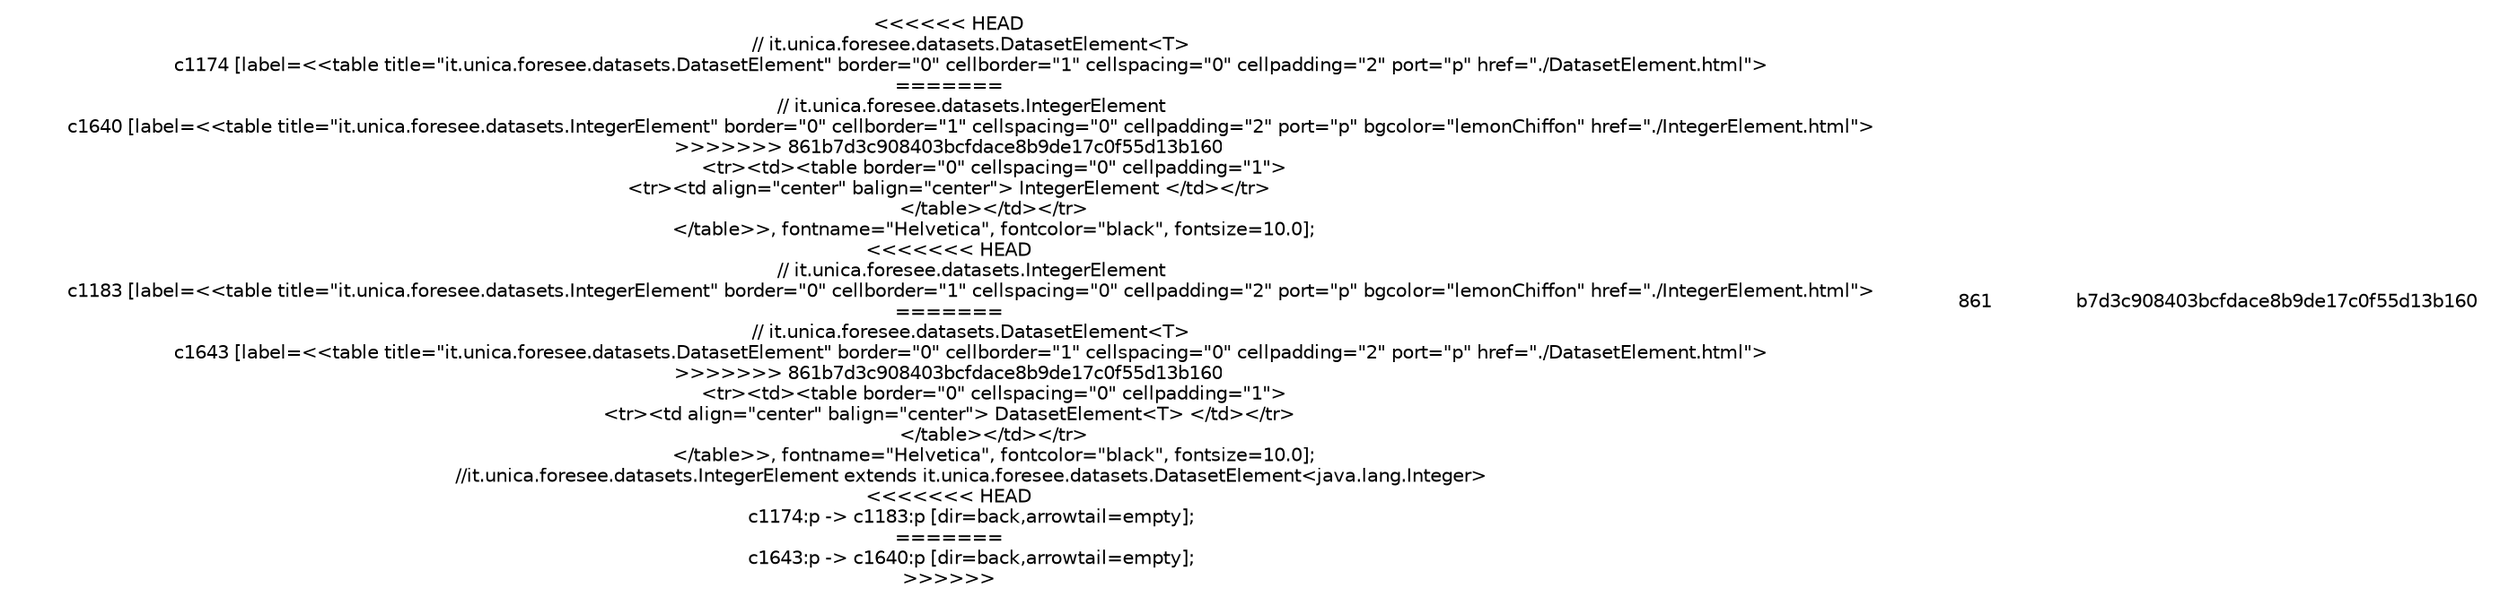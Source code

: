 #!/usr/local/bin/dot
#
# Class diagram 
# Generated by UMLGraph version 5.2 (http://www.umlgraph.org/)
#

digraph G {
	edge [fontname="Helvetica",fontsize=10,labelfontname="Helvetica",labelfontsize=10];
	node [fontname="Helvetica",fontsize=10,shape=plaintext];
	nodesep=0.25;
	ranksep=0.5;
<<<<<<< HEAD
	// it.unica.foresee.datasets.DatasetElement<T>
	c1174 [label=<<table title="it.unica.foresee.datasets.DatasetElement" border="0" cellborder="1" cellspacing="0" cellpadding="2" port="p" href="./DatasetElement.html">
=======
	// it.unica.foresee.datasets.IntegerElement
	c1640 [label=<<table title="it.unica.foresee.datasets.IntegerElement" border="0" cellborder="1" cellspacing="0" cellpadding="2" port="p" bgcolor="lemonChiffon" href="./IntegerElement.html">
>>>>>>> 861b7d3c908403bcfdace8b9de17c0f55d13b160
		<tr><td><table border="0" cellspacing="0" cellpadding="1">
<tr><td align="center" balign="center"> IntegerElement </td></tr>
		</table></td></tr>
		</table>>, fontname="Helvetica", fontcolor="black", fontsize=10.0];
<<<<<<< HEAD
	// it.unica.foresee.datasets.IntegerElement
	c1183 [label=<<table title="it.unica.foresee.datasets.IntegerElement" border="0" cellborder="1" cellspacing="0" cellpadding="2" port="p" bgcolor="lemonChiffon" href="./IntegerElement.html">
=======
	// it.unica.foresee.datasets.DatasetElement<T>
	c1643 [label=<<table title="it.unica.foresee.datasets.DatasetElement" border="0" cellborder="1" cellspacing="0" cellpadding="2" port="p" href="./DatasetElement.html">
>>>>>>> 861b7d3c908403bcfdace8b9de17c0f55d13b160
		<tr><td><table border="0" cellspacing="0" cellpadding="1">
<tr><td align="center" balign="center"> DatasetElement&lt;T&gt; </td></tr>
		</table></td></tr>
		</table>>, fontname="Helvetica", fontcolor="black", fontsize=10.0];
	//it.unica.foresee.datasets.IntegerElement extends it.unica.foresee.datasets.DatasetElement<java.lang.Integer>
<<<<<<< HEAD
	c1174:p -> c1183:p [dir=back,arrowtail=empty];
=======
	c1643:p -> c1640:p [dir=back,arrowtail=empty];
>>>>>>> 861b7d3c908403bcfdace8b9de17c0f55d13b160
}

